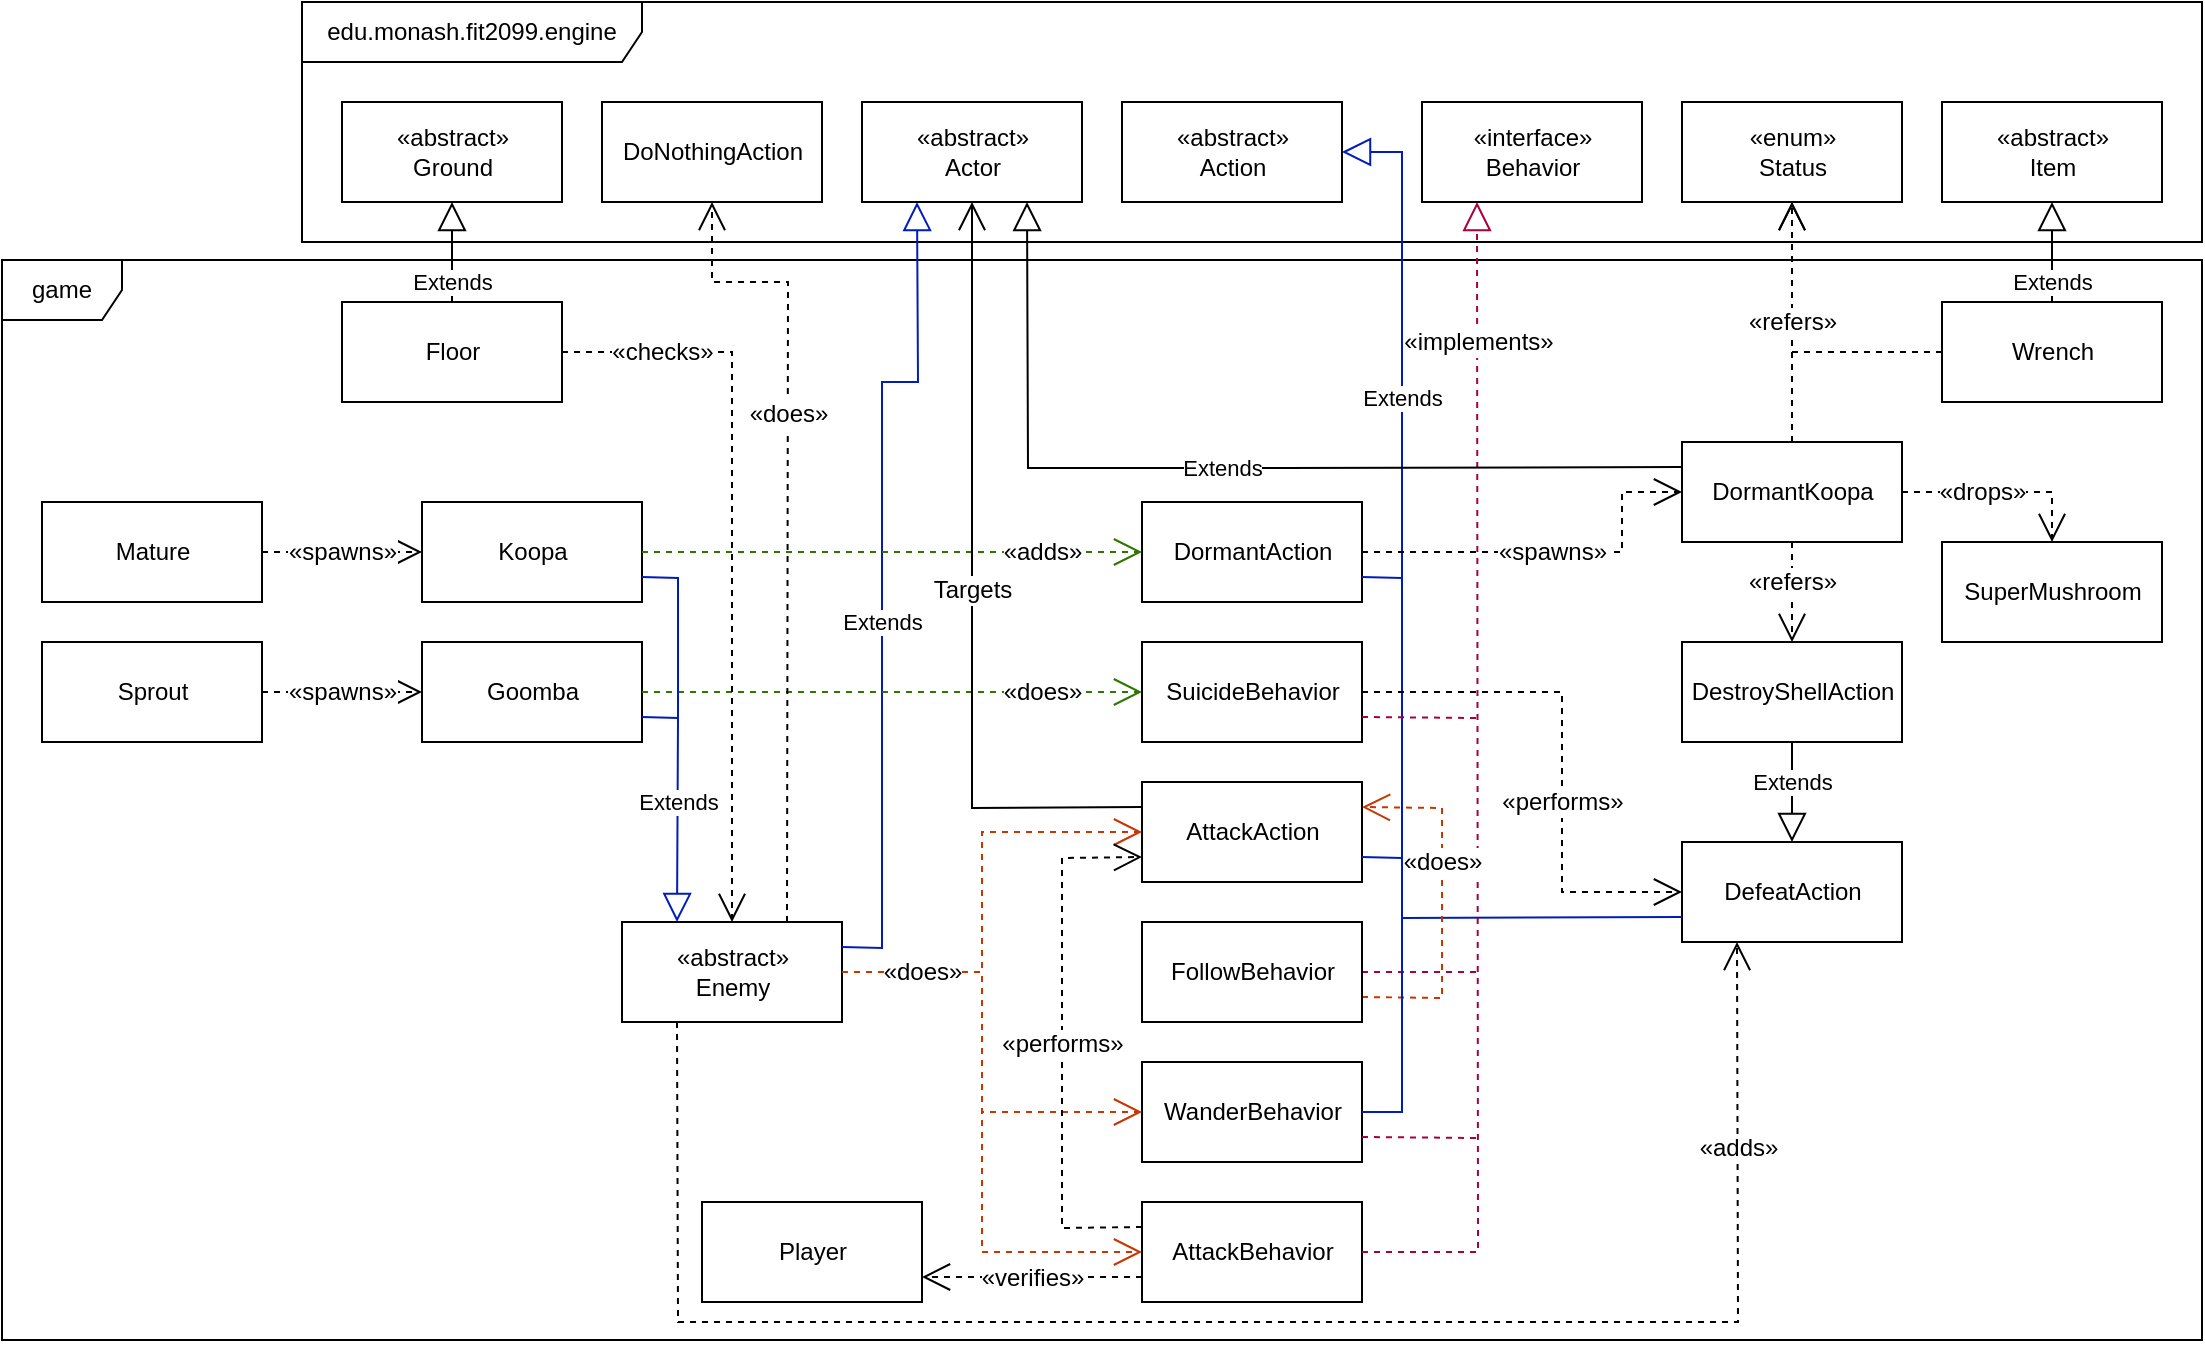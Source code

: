 <mxfile scale="2" border="0">
    <diagram id="pPEVgfL-dkFLMAk7b_JX" name="Page-1">
        <mxGraphModel dx="492" dy="446" grid="1" gridSize="10" guides="1" tooltips="1" connect="1" arrows="1" fold="1" page="1" pageScale="1" pageWidth="1169" pageHeight="827" math="0" shadow="0">
            <root>
                <mxCell id="0"/>
                <mxCell id="1" parent="0"/>
                <mxCell id="25" value="edu.monash.fit2099.engine" style="shape=umlFrame;whiteSpace=wrap;html=1;width=170;height=30;" parent="1" vertex="1">
                    <mxGeometry x="190" y="30" width="950" height="120" as="geometry"/>
                </mxCell>
                <mxCell id="26" value="game" style="shape=umlFrame;whiteSpace=wrap;html=1;" parent="1" vertex="1">
                    <mxGeometry x="40" y="159" width="1100" height="540" as="geometry"/>
                </mxCell>
                <mxCell id="3" value="Floor" style="html=1;" parent="1" vertex="1">
                    <mxGeometry x="210" y="180" width="110" height="50" as="geometry"/>
                </mxCell>
                <mxCell id="4" value="SuicideBehavior" style="html=1;" parent="1" vertex="1">
                    <mxGeometry x="610" y="350" width="110" height="50" as="geometry"/>
                </mxCell>
                <mxCell id="5" value="DefeatAction" style="html=1;" parent="1" vertex="1">
                    <mxGeometry x="880" y="450" width="110" height="50" as="geometry"/>
                </mxCell>
                <mxCell id="6" value="AttackAction" style="html=1;" parent="1" vertex="1">
                    <mxGeometry x="610" y="420" width="110" height="50" as="geometry"/>
                </mxCell>
                <mxCell id="7" value="DormantAction" style="html=1;" parent="1" vertex="1">
                    <mxGeometry x="610" y="280" width="110" height="50" as="geometry"/>
                </mxCell>
                <mxCell id="8" value="AttackBehavior" style="html=1;" parent="1" vertex="1">
                    <mxGeometry x="610" y="630" width="110" height="50" as="geometry"/>
                </mxCell>
                <mxCell id="10" value="DormantKoopa" style="html=1;" parent="1" vertex="1">
                    <mxGeometry x="880" y="250" width="110" height="50" as="geometry"/>
                </mxCell>
                <mxCell id="11" value="Koopa" style="html=1;" parent="1" vertex="1">
                    <mxGeometry x="250" y="280" width="110" height="50" as="geometry"/>
                </mxCell>
                <mxCell id="12" value="Goomba" style="html=1;" parent="1" vertex="1">
                    <mxGeometry x="250" y="350" width="110" height="50" as="geometry"/>
                </mxCell>
                <mxCell id="13" value="Wrench" style="html=1;" parent="1" vertex="1">
                    <mxGeometry x="1010" y="180" width="110" height="50" as="geometry"/>
                </mxCell>
                <mxCell id="14" value="Mature" style="html=1;" parent="1" vertex="1">
                    <mxGeometry x="60" y="280" width="110" height="50" as="geometry"/>
                </mxCell>
                <mxCell id="15" value="Sprout" style="html=1;" parent="1" vertex="1">
                    <mxGeometry x="60" y="350" width="110" height="50" as="geometry"/>
                </mxCell>
                <mxCell id="16" value="«abstract»&lt;br&gt;Actor" style="html=1;" parent="1" vertex="1">
                    <mxGeometry x="470" y="80" width="110" height="50" as="geometry"/>
                </mxCell>
                <mxCell id="17" value="«abstract»&lt;br&gt;Enemy" style="html=1;" parent="1" vertex="1">
                    <mxGeometry x="350" y="490" width="110" height="50" as="geometry"/>
                </mxCell>
                <mxCell id="20" value="«enum»&lt;br&gt;Status" style="html=1;" parent="1" vertex="1">
                    <mxGeometry x="880" y="80" width="110" height="50" as="geometry"/>
                </mxCell>
                <mxCell id="21" value="«abstract»&lt;br&gt;Ground&lt;span style=&quot;color: rgba(0 , 0 , 0 , 0) ; font-family: monospace ; font-size: 0px&quot;&gt;%3CmxGraphModel%3E%3Croot%3E%3CmxCell%20id%3D%220%22%2F%3E%3CmxCell%20id%3D%221%22%20parent%3D%220%22%2F%3E%3CmxCell%20id%3D%222%22%20value%3D%22Extends%22%20style%3D%22endArrow%3Dblock%3BendSize%3D12%3Bhtml%3D1%3BendFill%3D0%3BentryX%3D0.5%3BentryY%3D1%3BentryDx%3D0%3BentryDy%3D0%3BexitX%3D1%3BexitY%3D0.5%3BexitDx%3D0%3BexitDy%3D0%3Brounded%3D0%3B%22%20edge%3D%221%22%20parent%3D%221%22%3E%3CmxGeometry%20width%3D%22160%22%20relative%3D%221%22%20as%3D%22geometry%22%3E%3CmxPoint%20x%3D%22820%22%20y%3D%22455%22%20as%3D%22sourcePoint%22%2F%3E%3CmxPoint%20x%3D%22875%22%20y%3D%22345%22%20as%3D%22targetPoint%22%2F%3E%3CArray%20as%3D%22points%22%3E%3CmxPoint%20x%3D%22875%22%20y%3D%22455%22%2F%3E%3C%2FArray%3E%3C%2FmxGeometry%3E%3C%2FmxCell%3E%3C%2Froot%3E%3C%2FmxGraphModel%3E&lt;/span&gt;" style="html=1;" parent="1" vertex="1">
                    <mxGeometry x="210" y="80" width="110" height="50" as="geometry"/>
                </mxCell>
                <mxCell id="22" value="Extends" style="endArrow=block;endSize=12;html=1;endFill=0;entryX=0.5;entryY=1;entryDx=0;entryDy=0;exitX=0.5;exitY=0;exitDx=0;exitDy=0;rounded=0;" parent="1" source="3" target="21" edge="1">
                    <mxGeometry x="-0.6" width="160" relative="1" as="geometry">
                        <mxPoint x="1830" y="645" as="sourcePoint"/>
                        <mxPoint x="1885" y="535" as="targetPoint"/>
                        <Array as="points"/>
                        <mxPoint as="offset"/>
                    </mxGeometry>
                </mxCell>
                <mxCell id="23" value="" style="endArrow=none;endSize=12;html=1;endFill=0;dashed=1;exitX=1;exitY=0.5;exitDx=0;exitDy=0;rounded=0;fillColor=#d80073;strokeColor=#A50040;" parent="1" source="49" edge="1">
                    <mxGeometry width="160" relative="1" as="geometry">
                        <mxPoint x="1010" y="199" as="sourcePoint"/>
                        <mxPoint x="778" y="515" as="targetPoint"/>
                        <Array as="points">
                            <mxPoint x="778" y="515"/>
                        </Array>
                    </mxGeometry>
                </mxCell>
                <mxCell id="24" value="«abstract»&lt;br&gt;Action" style="html=1;" parent="1" vertex="1">
                    <mxGeometry x="600" y="80" width="110" height="50" as="geometry"/>
                </mxCell>
                <mxCell id="27" value="«abstract»&lt;br&gt;Item" style="html=1;" parent="1" vertex="1">
                    <mxGeometry x="1010" y="80" width="110" height="50" as="geometry"/>
                </mxCell>
                <mxCell id="30" value="Extends" style="endArrow=block;endSize=12;html=1;endFill=0;rounded=0;exitX=0;exitY=0.75;exitDx=0;exitDy=0;entryX=1;entryY=0.5;entryDx=0;entryDy=0;fillColor=#0050ef;strokeColor=#001DBC;" parent="1" source="5" target="24" edge="1">
                    <mxGeometry x="0.448" width="160" relative="1" as="geometry">
                        <mxPoint x="790" y="280" as="sourcePoint"/>
                        <mxPoint x="710" y="110" as="targetPoint"/>
                        <Array as="points">
                            <mxPoint x="740" y="488"/>
                            <mxPoint x="740" y="105"/>
                        </Array>
                        <mxPoint as="offset"/>
                    </mxGeometry>
                </mxCell>
                <mxCell id="33" value="«interface»&lt;br&gt;Behavior" style="html=1;" parent="1" vertex="1">
                    <mxGeometry x="750" y="80" width="110" height="50" as="geometry"/>
                </mxCell>
                <mxCell id="34" value="&lt;span style=&quot;font-size: 12px&quot;&gt;«refers»&lt;/span&gt;" style="endArrow=open;endSize=12;html=1;endFill=0;dashed=1;exitX=0.5;exitY=1;exitDx=0;exitDy=0;entryX=0.5;entryY=0;entryDx=0;entryDy=0;" parent="1" source="10" target="78" edge="1">
                    <mxGeometry x="-0.2" width="160" relative="1" as="geometry">
                        <mxPoint x="482.5" y="49" as="sourcePoint"/>
                        <mxPoint x="727.5" y="-281" as="targetPoint"/>
                        <mxPoint as="offset"/>
                    </mxGeometry>
                </mxCell>
                <mxCell id="36" value="&lt;span style=&quot;font-size: 12px&quot;&gt;«implements»&lt;/span&gt;" style="endArrow=block;endSize=12;html=1;endFill=0;dashed=1;entryX=0.25;entryY=1;entryDx=0;entryDy=0;exitX=1;exitY=0.5;exitDx=0;exitDy=0;rounded=0;fillColor=#d80073;strokeColor=#A50040;" parent="1" source="8" target="33" edge="1">
                    <mxGeometry x="0.76" width="160" relative="1" as="geometry">
                        <mxPoint x="340" y="349" as="sourcePoint"/>
                        <mxPoint x="457.5" y="273" as="targetPoint"/>
                        <Array as="points">
                            <mxPoint x="778" y="655"/>
                        </Array>
                        <mxPoint as="offset"/>
                    </mxGeometry>
                </mxCell>
                <mxCell id="37" value="" style="endArrow=none;endSize=12;html=1;endFill=0;dashed=1;exitX=1;exitY=0.75;exitDx=0;exitDy=0;rounded=0;fillColor=#d80073;strokeColor=#A50040;" parent="1" source="4" edge="1">
                    <mxGeometry width="160" relative="1" as="geometry">
                        <mxPoint x="350" y="359" as="sourcePoint"/>
                        <mxPoint x="778" y="388" as="targetPoint"/>
                        <Array as="points">
                            <mxPoint x="778" y="388"/>
                        </Array>
                    </mxGeometry>
                </mxCell>
                <mxCell id="38" value="Extends" style="endArrow=block;endSize=12;html=1;endFill=0;entryX=0.25;entryY=1;entryDx=0;entryDy=0;exitX=1;exitY=0.25;exitDx=0;exitDy=0;rounded=0;fillColor=#0050ef;strokeColor=#001DBC;" parent="1" source="17" target="16" edge="1">
                    <mxGeometry x="-0.11" width="160" relative="1" as="geometry">
                        <mxPoint x="625" y="459" as="sourcePoint"/>
                        <mxPoint x="530" y="404" as="targetPoint"/>
                        <Array as="points">
                            <mxPoint x="480" y="503"/>
                            <mxPoint x="480" y="220"/>
                            <mxPoint x="498" y="220"/>
                        </Array>
                        <mxPoint as="offset"/>
                    </mxGeometry>
                </mxCell>
                <mxCell id="40" value="Extends" style="endArrow=block;endSize=12;html=1;endFill=0;entryX=0.25;entryY=0;entryDx=0;entryDy=0;exitX=1;exitY=0.75;exitDx=0;exitDy=0;rounded=0;fillColor=#0050ef;strokeColor=#001DBC;" parent="1" source="12" target="17" edge="1">
                    <mxGeometry width="160" relative="1" as="geometry">
                        <mxPoint x="645" y="479" as="sourcePoint"/>
                        <mxPoint x="550" y="424" as="targetPoint"/>
                        <Array as="points">
                            <mxPoint x="378" y="388"/>
                        </Array>
                    </mxGeometry>
                </mxCell>
                <mxCell id="41" value="Extends" style="endArrow=block;endSize=12;html=1;endFill=0;entryX=0.75;entryY=1;entryDx=0;entryDy=0;rounded=0;exitX=0;exitY=0.25;exitDx=0;exitDy=0;" parent="1" source="10" target="16" edge="1">
                    <mxGeometry width="160" relative="1" as="geometry">
                        <mxPoint x="830" y="409" as="sourcePoint"/>
                        <mxPoint x="560" y="434" as="targetPoint"/>
                        <Array as="points">
                            <mxPoint x="680" y="263"/>
                            <mxPoint x="553" y="263"/>
                        </Array>
                    </mxGeometry>
                </mxCell>
                <mxCell id="42" value="&lt;span style=&quot;font-size: 12px&quot;&gt;«does»&lt;/span&gt;" style="endArrow=open;endSize=12;html=1;endFill=0;dashed=1;entryX=0;entryY=0.5;entryDx=0;entryDy=0;exitX=1;exitY=0.5;exitDx=0;exitDy=0;fillColor=#60a917;strokeColor=#2D7600;" parent="1" source="12" target="4" edge="1">
                    <mxGeometry x="0.6" width="160" relative="1" as="geometry">
                        <mxPoint x="665" y="244" as="sourcePoint"/>
                        <mxPoint x="915" y="299" as="targetPoint"/>
                        <mxPoint as="offset"/>
                    </mxGeometry>
                </mxCell>
                <mxCell id="43" value="&lt;span style=&quot;font-size: 12px&quot;&gt;«adds»&lt;/span&gt;" style="endArrow=open;endSize=12;html=1;endFill=0;dashed=1;exitX=1;exitY=0.5;exitDx=0;exitDy=0;entryX=0;entryY=0.5;entryDx=0;entryDy=0;fillColor=#60a917;strokeColor=#2D7600;" parent="1" source="11" target="7" edge="1">
                    <mxGeometry x="0.6" width="160" relative="1" as="geometry">
                        <mxPoint x="720" y="214" as="sourcePoint"/>
                        <mxPoint x="630" y="234" as="targetPoint"/>
                        <mxPoint as="offset"/>
                    </mxGeometry>
                </mxCell>
                <mxCell id="44" value="&lt;span style=&quot;font-size: 12px&quot;&gt;«spawns»&lt;/span&gt;" style="endArrow=open;endSize=12;html=1;endFill=0;dashed=1;exitX=1;exitY=0.5;exitDx=0;exitDy=0;entryX=0;entryY=0.5;entryDx=0;entryDy=0;" parent="1" source="15" target="12" edge="1">
                    <mxGeometry width="160" relative="1" as="geometry">
                        <mxPoint x="650" y="144" as="sourcePoint"/>
                        <mxPoint x="460" y="234" as="targetPoint"/>
                    </mxGeometry>
                </mxCell>
                <mxCell id="45" value="&lt;span style=&quot;font-size: 12px&quot;&gt;«spawns»&lt;br&gt;&lt;/span&gt;" style="endArrow=open;endSize=12;html=1;endFill=0;dashed=1;exitX=1;exitY=0.5;exitDx=0;exitDy=0;entryX=0;entryY=0.5;entryDx=0;entryDy=0;" parent="1" source="14" target="11" edge="1">
                    <mxGeometry width="160" relative="1" as="geometry">
                        <mxPoint x="575" y="119" as="sourcePoint"/>
                        <mxPoint x="577.5" y="173" as="targetPoint"/>
                        <mxPoint as="offset"/>
                    </mxGeometry>
                </mxCell>
                <mxCell id="46" value="SuperMushroom" style="html=1;" parent="1" vertex="1">
                    <mxGeometry x="1010" y="300" width="110" height="50" as="geometry"/>
                </mxCell>
                <mxCell id="47" value="WanderBehavior" style="html=1;" parent="1" vertex="1">
                    <mxGeometry x="610" y="560" width="110" height="50" as="geometry"/>
                </mxCell>
                <mxCell id="50" value="&lt;span style=&quot;font-size: 12px&quot;&gt;«does»&lt;/span&gt;" style="endArrow=open;endSize=12;html=1;endFill=0;dashed=1;entryX=1;entryY=0.25;entryDx=0;entryDy=0;exitX=1;exitY=0.75;exitDx=0;exitDy=0;fillColor=#fa6800;strokeColor=#C73500;rounded=0;" parent="1" source="49" target="6" edge="1">
                    <mxGeometry x="0.234" width="160" relative="1" as="geometry">
                        <mxPoint x="720" y="419" as="sourcePoint"/>
                        <mxPoint x="620" y="304" as="targetPoint"/>
                        <Array as="points">
                            <mxPoint x="760" y="528"/>
                            <mxPoint x="760" y="433"/>
                        </Array>
                        <mxPoint as="offset"/>
                    </mxGeometry>
                </mxCell>
                <mxCell id="51" value="" style="endArrow=open;endSize=12;html=1;endFill=0;dashed=1;exitX=1;exitY=0.5;exitDx=0;exitDy=0;entryX=0;entryY=0.5;entryDx=0;entryDy=0;rounded=0;fillColor=#fa6800;strokeColor=#C73500;" parent="1" source="17" target="47" edge="1">
                    <mxGeometry width="160" relative="1" as="geometry">
                        <mxPoint x="770" y="474" as="sourcePoint"/>
                        <mxPoint x="680" y="484" as="targetPoint"/>
                        <Array as="points">
                            <mxPoint x="530" y="515"/>
                            <mxPoint x="530" y="585"/>
                        </Array>
                    </mxGeometry>
                </mxCell>
                <mxCell id="52" value="" style="endArrow=open;endSize=12;html=1;endFill=0;dashed=1;exitX=1;exitY=0.5;exitDx=0;exitDy=0;entryX=0;entryY=0.5;entryDx=0;entryDy=0;rounded=0;fillColor=#fa6800;strokeColor=#C73500;" parent="1" source="17" target="8" edge="1">
                    <mxGeometry x="0.192" y="4" width="160" relative="1" as="geometry">
                        <mxPoint x="780" y="484" as="sourcePoint"/>
                        <mxPoint x="690" y="494" as="targetPoint"/>
                        <Array as="points">
                            <mxPoint x="530" y="515"/>
                            <mxPoint x="530" y="655"/>
                        </Array>
                        <mxPoint as="offset"/>
                    </mxGeometry>
                </mxCell>
                <mxCell id="56" value="&lt;span style=&quot;font-size: 12px&quot;&gt;«performs»&lt;/span&gt;" style="endArrow=open;endSize=12;html=1;endFill=0;entryX=0;entryY=0.5;entryDx=0;entryDy=0;exitX=1;exitY=0.5;exitDx=0;exitDy=0;rounded=0;dashed=1;" parent="1" source="4" target="5" edge="1">
                    <mxGeometry x="0.192" width="160" relative="1" as="geometry">
                        <mxPoint x="850" y="356.5" as="sourcePoint"/>
                        <mxPoint x="880" y="346.5" as="targetPoint"/>
                        <Array as="points">
                            <mxPoint x="820" y="375"/>
                            <mxPoint x="820" y="475"/>
                        </Array>
                        <mxPoint as="offset"/>
                    </mxGeometry>
                </mxCell>
                <mxCell id="57" value="Extends" style="endArrow=block;endSize=12;html=1;endFill=0;exitX=0.5;exitY=0;exitDx=0;exitDy=0;rounded=0;" parent="1" source="13" target="27" edge="1">
                    <mxGeometry x="-0.6" width="160" relative="1" as="geometry">
                        <mxPoint x="780" y="71.5" as="sourcePoint"/>
                        <mxPoint x="840" y="71.5" as="targetPoint"/>
                        <Array as="points"/>
                        <mxPoint as="offset"/>
                    </mxGeometry>
                </mxCell>
                <mxCell id="58" value="&lt;span style=&quot;font-size: 12px&quot;&gt;«drops»&lt;/span&gt;" style="endArrow=open;endSize=12;html=1;endFill=0;dashed=1;exitX=1;exitY=0.5;exitDx=0;exitDy=0;entryX=0.5;entryY=0;entryDx=0;entryDy=0;rounded=0;" parent="1" source="10" target="46" edge="1">
                    <mxGeometry x="-0.2" width="160" relative="1" as="geometry">
                        <mxPoint x="897.5" y="359" as="sourcePoint"/>
                        <mxPoint x="887.5" y="439" as="targetPoint"/>
                        <Array as="points">
                            <mxPoint x="1065" y="275"/>
                        </Array>
                        <mxPoint as="offset"/>
                    </mxGeometry>
                </mxCell>
                <mxCell id="59" value="" style="endArrow=open;endSize=12;html=1;endFill=0;dashed=1;exitX=0;exitY=0.5;exitDx=0;exitDy=0;entryX=0.5;entryY=1;entryDx=0;entryDy=0;rounded=0;" parent="1" source="13" target="20" edge="1">
                    <mxGeometry width="160" relative="1" as="geometry">
                        <mxPoint x="760" y="329" as="sourcePoint"/>
                        <mxPoint x="950" y="319" as="targetPoint"/>
                        <Array as="points">
                            <mxPoint x="935" y="205"/>
                        </Array>
                    </mxGeometry>
                </mxCell>
                <mxCell id="62" value="&lt;span style=&quot;font-size: 12px&quot;&gt;«spawns»&lt;/span&gt;" style="endArrow=open;endSize=12;html=1;endFill=0;dashed=1;exitX=1;exitY=0.5;exitDx=0;exitDy=0;entryX=0;entryY=0.5;entryDx=0;entryDy=0;rounded=0;" parent="1" source="7" target="10" edge="1">
                    <mxGeometry width="160" relative="1" as="geometry">
                        <mxPoint x="970" y="579" as="sourcePoint"/>
                        <mxPoint x="870" y="564" as="targetPoint"/>
                        <Array as="points">
                            <mxPoint x="850" y="305"/>
                            <mxPoint x="850" y="275"/>
                        </Array>
                    </mxGeometry>
                </mxCell>
                <mxCell id="63" value="" style="endArrow=none;endSize=12;html=1;endFill=0;exitX=1;exitY=0.75;exitDx=0;exitDy=0;rounded=0;fillColor=#0050ef;strokeColor=#001DBC;" parent="1" source="7" edge="1">
                    <mxGeometry width="160" relative="1" as="geometry">
                        <mxPoint x="1030" y="579" as="sourcePoint"/>
                        <mxPoint x="740" y="318" as="targetPoint"/>
                        <Array as="points"/>
                    </mxGeometry>
                </mxCell>
                <mxCell id="66" value="" style="endArrow=none;endSize=12;html=1;endFill=0;exitX=1;exitY=0.5;exitDx=0;exitDy=0;rounded=0;fillColor=#0050ef;strokeColor=#001DBC;" parent="1" source="47" edge="1">
                    <mxGeometry width="160" relative="1" as="geometry">
                        <mxPoint x="780" y="479" as="sourcePoint"/>
                        <mxPoint x="740" y="480" as="targetPoint"/>
                        <Array as="points">
                            <mxPoint x="740" y="585"/>
                        </Array>
                    </mxGeometry>
                </mxCell>
                <mxCell id="68" value="" style="endArrow=open;endSize=12;html=1;endFill=0;dashed=1;exitX=1;exitY=0.5;exitDx=0;exitDy=0;entryX=0;entryY=0.5;entryDx=0;entryDy=0;rounded=0;fillColor=#fa6800;strokeColor=#C73500;" parent="1" source="17" target="6" edge="1">
                    <mxGeometry width="160" relative="1" as="geometry">
                        <mxPoint x="750" y="604" as="sourcePoint"/>
                        <mxPoint x="940" y="604" as="targetPoint"/>
                        <Array as="points">
                            <mxPoint x="530" y="515"/>
                            <mxPoint x="530" y="445"/>
                        </Array>
                    </mxGeometry>
                </mxCell>
                <mxCell id="89" value="&lt;span style=&quot;font-size: 12px&quot;&gt;«does»&lt;/span&gt;" style="edgeLabel;html=1;align=center;verticalAlign=middle;resizable=0;points=[];" vertex="1" connectable="0" parent="68">
                    <mxGeometry x="-0.535" relative="1" as="geometry">
                        <mxPoint x="-11" as="offset"/>
                    </mxGeometry>
                </mxCell>
                <mxCell id="49" value="FollowBehavior" style="html=1;" parent="1" vertex="1">
                    <mxGeometry x="610" y="490" width="110" height="50" as="geometry"/>
                </mxCell>
                <mxCell id="70" value="&lt;span style=&quot;font-size: 12px&quot;&gt;Targets&lt;/span&gt;" style="endArrow=open;endSize=12;html=1;endFill=0;exitX=0;exitY=0.25;exitDx=0;exitDy=0;entryX=0.5;entryY=1;entryDx=0;entryDy=0;startArrow=none;rounded=0;" parent="1" source="6" target="16" edge="1">
                    <mxGeometry width="160" relative="1" as="geometry">
                        <mxPoint x="675" y="290" as="sourcePoint"/>
                        <mxPoint x="625" y="190" as="targetPoint"/>
                        <Array as="points">
                            <mxPoint x="525" y="433"/>
                        </Array>
                    </mxGeometry>
                </mxCell>
                <mxCell id="71" value="&lt;span style=&quot;font-size: 12px&quot;&gt;«refers»&lt;/span&gt;" style="endArrow=open;endSize=12;html=1;endFill=0;dashed=1;exitX=0.5;exitY=0;exitDx=0;exitDy=0;entryX=0.5;entryY=1;entryDx=0;entryDy=0;" parent="1" source="10" target="20" edge="1">
                    <mxGeometry width="160" relative="1" as="geometry">
                        <mxPoint x="775" y="200" as="sourcePoint"/>
                        <mxPoint x="775" y="150" as="targetPoint"/>
                    </mxGeometry>
                </mxCell>
                <mxCell id="39" value="" style="endArrow=none;endSize=12;html=1;endFill=0;exitX=1;exitY=0.75;exitDx=0;exitDy=0;rounded=0;fillColor=#0050ef;strokeColor=#001DBC;" parent="1" source="11" edge="1">
                    <mxGeometry width="160" relative="1" as="geometry">
                        <mxPoint x="635" y="469" as="sourcePoint"/>
                        <mxPoint x="378" y="390" as="targetPoint"/>
                        <Array as="points">
                            <mxPoint x="378" y="318"/>
                        </Array>
                    </mxGeometry>
                </mxCell>
                <mxCell id="74" value="DoNothingAction" style="html=1;" parent="1" vertex="1">
                    <mxGeometry x="340" y="80" width="110" height="50" as="geometry"/>
                </mxCell>
                <mxCell id="77" value="&lt;span style=&quot;font-size: 12px&quot;&gt;«does»&lt;/span&gt;" style="endArrow=open;endSize=12;html=1;endFill=0;dashed=1;exitX=0.75;exitY=0;exitDx=0;exitDy=0;entryX=0.5;entryY=1;entryDx=0;entryDy=0;rounded=0;" parent="1" source="17" target="74" edge="1">
                    <mxGeometry x="0.278" width="160" relative="1" as="geometry">
                        <mxPoint x="370" y="315" as="sourcePoint"/>
                        <mxPoint x="620" y="315" as="targetPoint"/>
                        <Array as="points">
                            <mxPoint x="433" y="170"/>
                            <mxPoint x="395" y="170"/>
                        </Array>
                        <mxPoint as="offset"/>
                    </mxGeometry>
                </mxCell>
                <mxCell id="78" value="DestroyShellAction" style="html=1;" parent="1" vertex="1">
                    <mxGeometry x="880" y="350" width="110" height="50" as="geometry"/>
                </mxCell>
                <mxCell id="79" value="Extends" style="endArrow=block;endSize=12;html=1;endFill=0;entryX=0.5;entryY=0;entryDx=0;entryDy=0;exitX=0.5;exitY=1;exitDx=0;exitDy=0;rounded=0;" parent="1" source="78" target="5" edge="1">
                    <mxGeometry x="-0.2" width="160" relative="1" as="geometry">
                        <mxPoint x="730" y="385" as="sourcePoint"/>
                        <mxPoint x="890" y="385" as="targetPoint"/>
                        <Array as="points"/>
                        <mxPoint as="offset"/>
                    </mxGeometry>
                </mxCell>
                <mxCell id="80" value="&lt;span style=&quot;font-size: 12px&quot;&gt;«checks»&lt;/span&gt;" style="endArrow=open;endSize=12;html=1;endFill=0;dashed=1;entryX=0.5;entryY=0;entryDx=0;entryDy=0;rounded=0;exitX=1;exitY=0.5;exitDx=0;exitDy=0;" parent="1" source="3" target="17" edge="1">
                    <mxGeometry x="-0.73" width="160" relative="1" as="geometry">
                        <mxPoint x="442.5" y="500" as="sourcePoint"/>
                        <mxPoint x="405" y="140.0" as="targetPoint"/>
                        <Array as="points">
                            <mxPoint x="405" y="205"/>
                        </Array>
                        <mxPoint as="offset"/>
                    </mxGeometry>
                </mxCell>
                <mxCell id="85" value="&lt;span style=&quot;font-size: 12px&quot;&gt;«performs»&lt;/span&gt;" style="endArrow=open;endSize=12;html=1;endFill=0;dashed=1;entryX=0;entryY=0.75;entryDx=0;entryDy=0;exitX=0;exitY=0.25;exitDx=0;exitDy=0;rounded=0;" parent="1" source="8" target="6" edge="1">
                    <mxGeometry width="160" relative="1" as="geometry">
                        <mxPoint x="470.0" y="677.5" as="sourcePoint"/>
                        <mxPoint x="405" y="630" as="targetPoint"/>
                        <Array as="points">
                            <mxPoint x="570" y="643"/>
                            <mxPoint x="570" y="458"/>
                        </Array>
                    </mxGeometry>
                </mxCell>
                <mxCell id="86" value="" style="endArrow=none;endSize=12;html=1;endFill=0;exitX=1;exitY=0.75;exitDx=0;exitDy=0;rounded=0;fillColor=#0050ef;strokeColor=#001DBC;" parent="1" source="6" edge="1">
                    <mxGeometry width="160" relative="1" as="geometry">
                        <mxPoint x="730" y="595" as="sourcePoint"/>
                        <mxPoint x="740" y="458" as="targetPoint"/>
                        <Array as="points"/>
                    </mxGeometry>
                </mxCell>
                <mxCell id="87" value="" style="endArrow=none;endSize=12;html=1;endFill=0;dashed=1;exitX=1;exitY=0.75;exitDx=0;exitDy=0;rounded=0;fillColor=#d80073;strokeColor=#A50040;" parent="1" source="47" edge="1">
                    <mxGeometry width="160" relative="1" as="geometry">
                        <mxPoint x="730" y="525" as="sourcePoint"/>
                        <mxPoint x="778" y="598" as="targetPoint"/>
                        <Array as="points">
                            <mxPoint x="778" y="598"/>
                        </Array>
                    </mxGeometry>
                </mxCell>
                <mxCell id="88" value="&lt;span style=&quot;font-size: 12px&quot;&gt;«adds»&lt;/span&gt;" style="endArrow=open;endSize=12;html=1;endFill=0;entryX=0.25;entryY=1;entryDx=0;entryDy=0;exitX=0.25;exitY=1;exitDx=0;exitDy=0;rounded=0;dashed=1;" parent="1" source="17" target="5" edge="1">
                    <mxGeometry x="0.763" width="160" relative="1" as="geometry">
                        <mxPoint x="730" y="385" as="sourcePoint"/>
                        <mxPoint x="890" y="485" as="targetPoint"/>
                        <Array as="points">
                            <mxPoint x="378" y="690"/>
                            <mxPoint x="908" y="690"/>
                        </Array>
                        <mxPoint as="offset"/>
                    </mxGeometry>
                </mxCell>
                <mxCell id="90" value="Player" style="html=1;" vertex="1" parent="1">
                    <mxGeometry x="390" y="630" width="110" height="50" as="geometry"/>
                </mxCell>
                <mxCell id="91" value="&lt;span style=&quot;font-size: 12px&quot;&gt;«verifies»&lt;/span&gt;" style="endArrow=open;endSize=12;html=1;endFill=0;dashed=1;entryX=1;entryY=0.75;entryDx=0;entryDy=0;exitX=0;exitY=0.75;exitDx=0;exitDy=0;rounded=0;" edge="1" parent="1" source="8" target="90">
                    <mxGeometry width="160" relative="1" as="geometry">
                        <mxPoint x="620" y="652.5" as="sourcePoint"/>
                        <mxPoint x="620" y="467.5" as="targetPoint"/>
                        <Array as="points"/>
                    </mxGeometry>
                </mxCell>
            </root>
        </mxGraphModel>
    </diagram>
</mxfile>